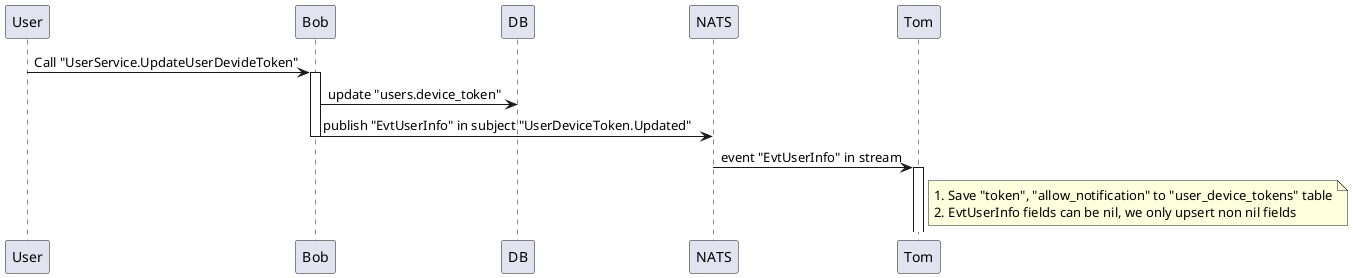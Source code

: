 @startuml communication_simplified
hide circle

User   -> Bob:  Call "UserService.UpdateUserDevideToken"
activate Bob
Bob  -> DB: update "users.device_token"
Bob  -> NATS: publish "EvtUserInfo" in subject "UserDeviceToken.Updated"
deactivate Bob
NATS -> Tom: event "EvtUserInfo" in stream
activate Tom 
note right Tom
1. Save "token", "allow_notification" to "user_device_tokens" table
2. EvtUserInfo fields can be nil, we only upsert non nil fields
end note
@enduml